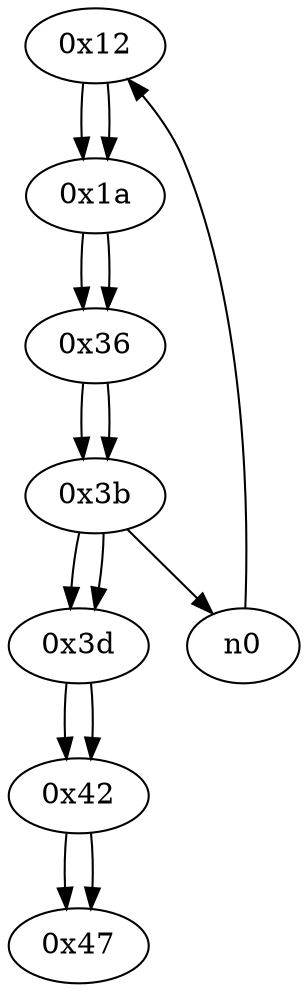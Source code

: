 digraph G{
/* nodes */
/* Start Freq.: 31436 */
/* entry: 0x12  */
  n1 [label="0x12"]
  n2 [label="0x1a"]
  n3 [label="0x36"]
  n4 [label="0x3b"]
  n5 [label="0x3d"]
  n6 [label="0x42"]
  n7 [label="0x47"]
/* edges */
n1 -> n2;
n0 -> n1;
n2 -> n3;
n1 -> n2;
n3 -> n4;
n2 -> n3;
n4 -> n0;
n4 -> n5;
n3 -> n4;
n5 -> n6;
n4 -> n5;
n6 -> n7;
n5 -> n6;
n6 -> n7;
}
